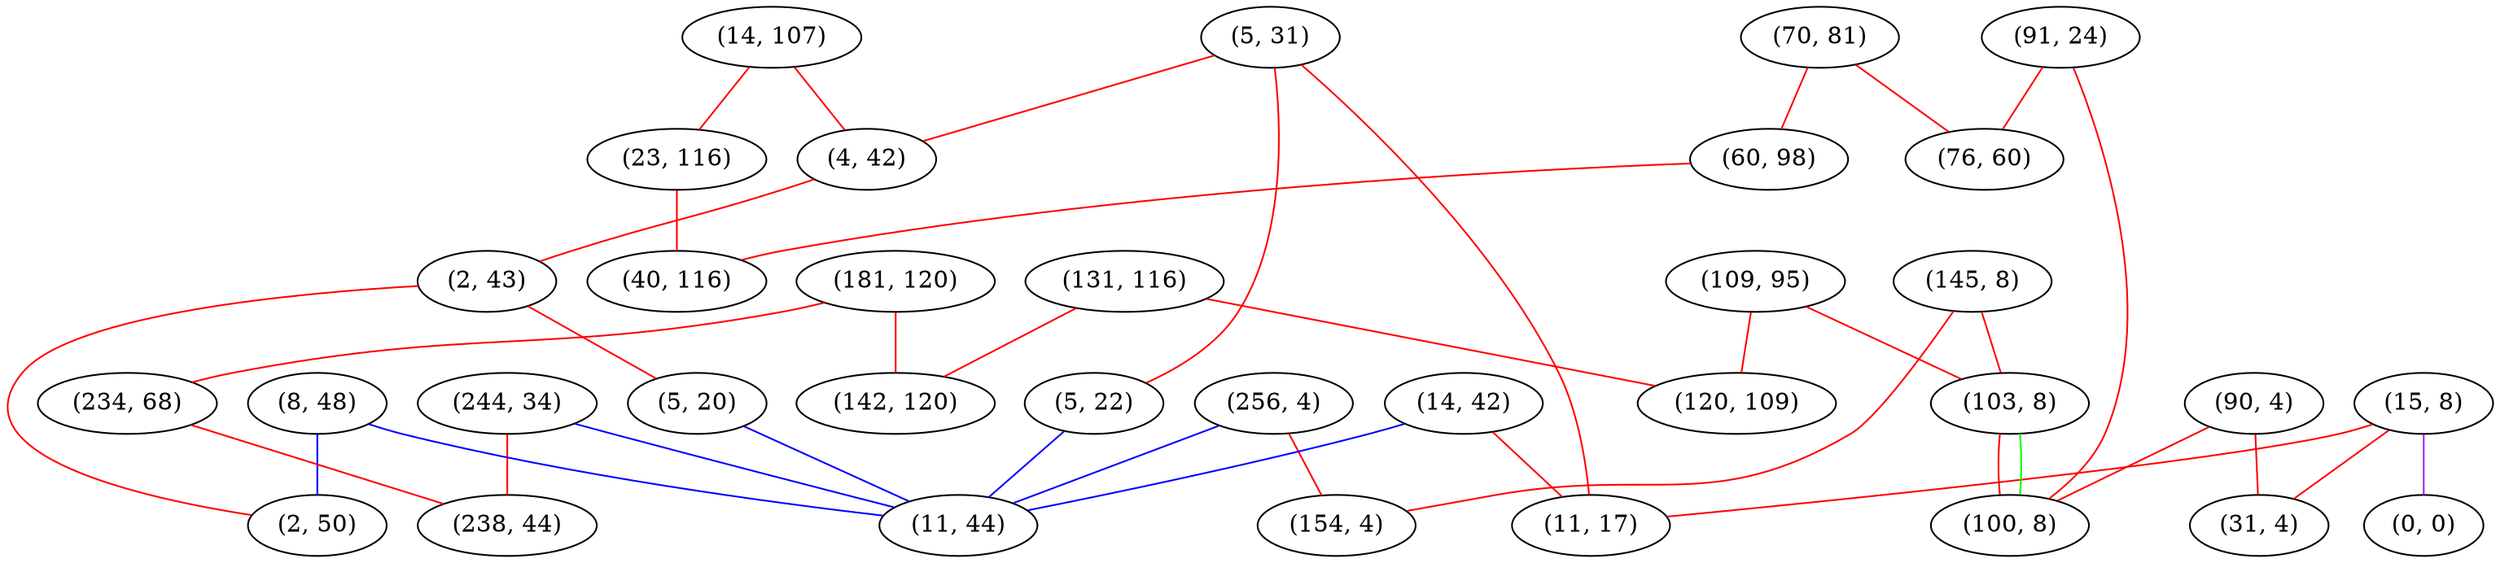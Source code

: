 graph "" {
"(14, 107)";
"(145, 8)";
"(5, 31)";
"(91, 24)";
"(15, 8)";
"(90, 4)";
"(70, 81)";
"(109, 95)";
"(4, 42)";
"(76, 60)";
"(244, 34)";
"(23, 116)";
"(60, 98)";
"(256, 4)";
"(5, 22)";
"(181, 120)";
"(0, 0)";
"(31, 4)";
"(131, 116)";
"(2, 43)";
"(14, 42)";
"(120, 109)";
"(154, 4)";
"(8, 48)";
"(103, 8)";
"(11, 17)";
"(234, 68)";
"(2, 50)";
"(100, 8)";
"(142, 120)";
"(40, 116)";
"(238, 44)";
"(5, 20)";
"(11, 44)";
"(14, 107)" -- "(23, 116)"  [color=red, key=0, weight=1];
"(14, 107)" -- "(4, 42)"  [color=red, key=0, weight=1];
"(145, 8)" -- "(103, 8)"  [color=red, key=0, weight=1];
"(145, 8)" -- "(154, 4)"  [color=red, key=0, weight=1];
"(5, 31)" -- "(5, 22)"  [color=red, key=0, weight=1];
"(5, 31)" -- "(4, 42)"  [color=red, key=0, weight=1];
"(5, 31)" -- "(11, 17)"  [color=red, key=0, weight=1];
"(91, 24)" -- "(76, 60)"  [color=red, key=0, weight=1];
"(91, 24)" -- "(100, 8)"  [color=red, key=0, weight=1];
"(15, 8)" -- "(31, 4)"  [color=red, key=0, weight=1];
"(15, 8)" -- "(11, 17)"  [color=red, key=0, weight=1];
"(15, 8)" -- "(0, 0)"  [color=purple, key=0, weight=4];
"(90, 4)" -- "(31, 4)"  [color=red, key=0, weight=1];
"(90, 4)" -- "(100, 8)"  [color=red, key=0, weight=1];
"(70, 81)" -- "(60, 98)"  [color=red, key=0, weight=1];
"(70, 81)" -- "(76, 60)"  [color=red, key=0, weight=1];
"(109, 95)" -- "(120, 109)"  [color=red, key=0, weight=1];
"(109, 95)" -- "(103, 8)"  [color=red, key=0, weight=1];
"(4, 42)" -- "(2, 43)"  [color=red, key=0, weight=1];
"(244, 34)" -- "(238, 44)"  [color=red, key=0, weight=1];
"(244, 34)" -- "(11, 44)"  [color=blue, key=0, weight=3];
"(23, 116)" -- "(40, 116)"  [color=red, key=0, weight=1];
"(60, 98)" -- "(40, 116)"  [color=red, key=0, weight=1];
"(256, 4)" -- "(11, 44)"  [color=blue, key=0, weight=3];
"(256, 4)" -- "(154, 4)"  [color=red, key=0, weight=1];
"(5, 22)" -- "(11, 44)"  [color=blue, key=0, weight=3];
"(181, 120)" -- "(142, 120)"  [color=red, key=0, weight=1];
"(181, 120)" -- "(234, 68)"  [color=red, key=0, weight=1];
"(131, 116)" -- "(120, 109)"  [color=red, key=0, weight=1];
"(131, 116)" -- "(142, 120)"  [color=red, key=0, weight=1];
"(2, 43)" -- "(5, 20)"  [color=red, key=0, weight=1];
"(2, 43)" -- "(2, 50)"  [color=red, key=0, weight=1];
"(14, 42)" -- "(11, 17)"  [color=red, key=0, weight=1];
"(14, 42)" -- "(11, 44)"  [color=blue, key=0, weight=3];
"(8, 48)" -- "(11, 44)"  [color=blue, key=0, weight=3];
"(8, 48)" -- "(2, 50)"  [color=blue, key=0, weight=3];
"(103, 8)" -- "(100, 8)"  [color=red, key=0, weight=1];
"(103, 8)" -- "(100, 8)"  [color=green, key=1, weight=2];
"(234, 68)" -- "(238, 44)"  [color=red, key=0, weight=1];
"(5, 20)" -- "(11, 44)"  [color=blue, key=0, weight=3];
}
